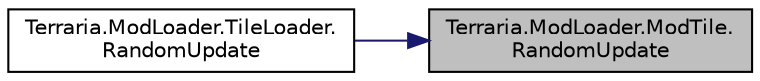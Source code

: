 digraph "Terraria.ModLoader.ModTile.RandomUpdate"
{
 // LATEX_PDF_SIZE
  edge [fontname="Helvetica",fontsize="10",labelfontname="Helvetica",labelfontsize="10"];
  node [fontname="Helvetica",fontsize="10",shape=record];
  rankdir="RL";
  Node1 [label="Terraria.ModLoader.ModTile.\lRandomUpdate",height=0.2,width=0.4,color="black", fillcolor="grey75", style="filled", fontcolor="black",tooltip="Called whenever the world randomly decides to update this tile in a given tick. Useful for things suc..."];
  Node1 -> Node2 [dir="back",color="midnightblue",fontsize="10",style="solid",fontname="Helvetica"];
  Node2 [label="Terraria.ModLoader.TileLoader.\lRandomUpdate",height=0.2,width=0.4,color="black", fillcolor="white", style="filled",URL="$class_terraria_1_1_mod_loader_1_1_tile_loader.html#aa62a33f14a432b25f08343f4a68b9ea4",tooltip=" "];
}
